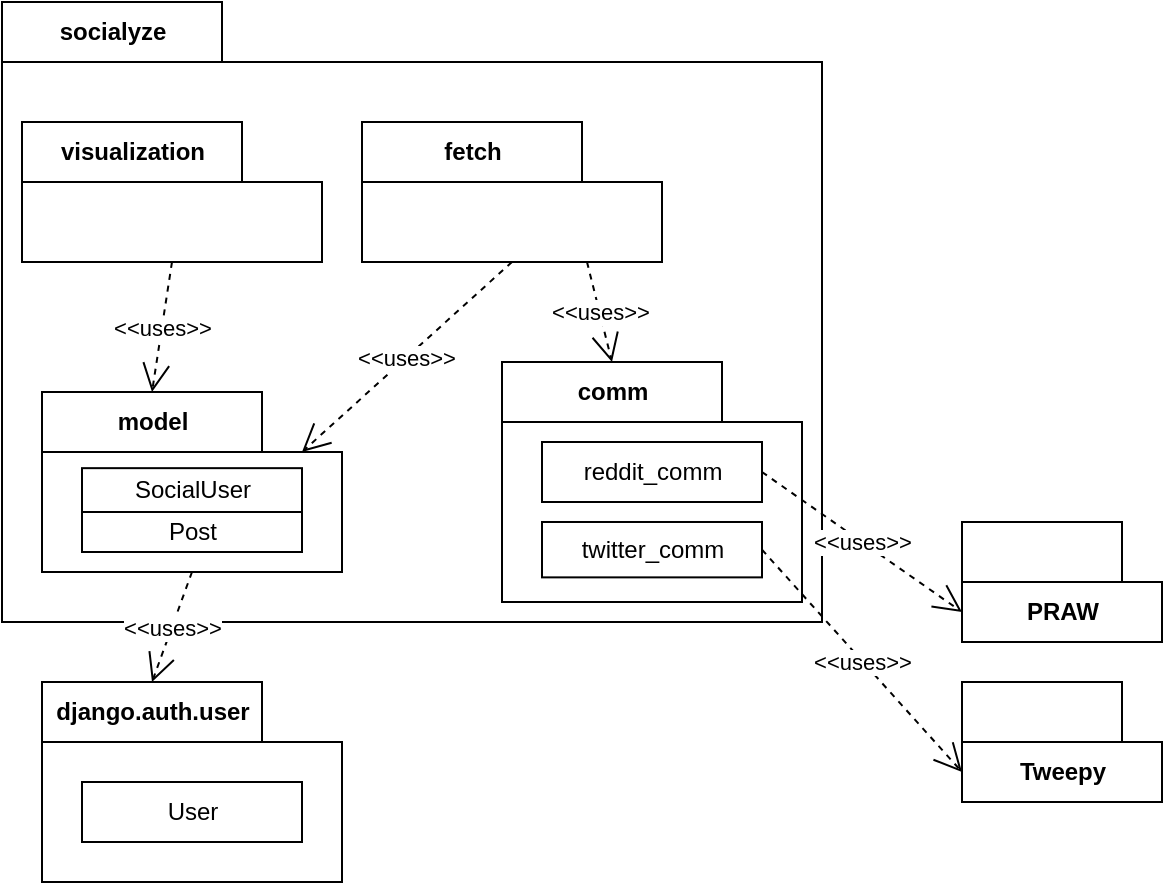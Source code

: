 <mxfile version="13.9.9" type="device"><diagram id="Nc1bqJgZh4h160_hGMW-" name="Page-1"><mxGraphModel dx="749" dy="563" grid="1" gridSize="10" guides="1" tooltips="1" connect="1" arrows="1" fold="1" page="1" pageScale="1" pageWidth="827" pageHeight="1169" math="0" shadow="0"><root><mxCell id="0"/><mxCell id="1" parent="0"/><mxCell id="Vlu4TRJYNXQCNWvqamQb-2" value="socialyze" style="shape=folder;fontStyle=1;tabWidth=110;tabHeight=30;tabPosition=left;html=1;boundedLbl=1;labelInHeader=1;" vertex="1" parent="1"><mxGeometry x="170" y="50" width="410" height="310" as="geometry"/></mxCell><mxCell id="Vlu4TRJYNXQCNWvqamQb-4" value="comm" style="shape=folder;fontStyle=1;tabWidth=110;tabHeight=30;tabPosition=left;html=1;boundedLbl=1;labelInHeader=1;" vertex="1" parent="1"><mxGeometry x="420" y="230" width="150" height="120" as="geometry"/></mxCell><mxCell id="Vlu4TRJYNXQCNWvqamQb-5" value="reddit_comm" style="html=1;" vertex="1" parent="Vlu4TRJYNXQCNWvqamQb-4"><mxGeometry width="110" height="30" relative="1" as="geometry"><mxPoint x="20" y="40" as="offset"/></mxGeometry></mxCell><mxCell id="Vlu4TRJYNXQCNWvqamQb-8" value="twitter_comm" style="html=1;" vertex="1" parent="Vlu4TRJYNXQCNWvqamQb-4"><mxGeometry x="20" y="79.996" width="110" height="27.692" as="geometry"/></mxCell><mxCell id="Vlu4TRJYNXQCNWvqamQb-9" value="PRAW" style="shape=folder;fontStyle=1;tabWidth=80;tabHeight=30;tabPosition=left;html=1;boundedLbl=1;" vertex="1" parent="1"><mxGeometry x="650" y="310" width="100" height="60" as="geometry"/></mxCell><mxCell id="Vlu4TRJYNXQCNWvqamQb-10" value="Tweepy" style="shape=folder;fontStyle=1;tabWidth=80;tabHeight=30;tabPosition=left;html=1;boundedLbl=1;" vertex="1" parent="1"><mxGeometry x="650" y="390" width="100" height="60" as="geometry"/></mxCell><mxCell id="Vlu4TRJYNXQCNWvqamQb-12" value="&amp;lt;&amp;lt;uses&amp;gt;&amp;gt;" style="endArrow=open;endSize=12;dashed=1;html=1;entryX=0;entryY=0;entryDx=0;entryDy=45;entryPerimeter=0;exitX=1;exitY=0.5;exitDx=0;exitDy=0;" edge="1" parent="1" source="Vlu4TRJYNXQCNWvqamQb-5" target="Vlu4TRJYNXQCNWvqamQb-9"><mxGeometry width="160" relative="1" as="geometry"><mxPoint x="420" y="250" as="sourcePoint"/><mxPoint x="580" y="250" as="targetPoint"/></mxGeometry></mxCell><mxCell id="Vlu4TRJYNXQCNWvqamQb-13" value="&amp;lt;&amp;lt;uses&amp;gt;&amp;gt;" style="endArrow=open;endSize=12;dashed=1;html=1;entryX=0;entryY=0;entryDx=0;entryDy=45;entryPerimeter=0;exitX=1;exitY=0.5;exitDx=0;exitDy=0;" edge="1" parent="1" source="Vlu4TRJYNXQCNWvqamQb-8" target="Vlu4TRJYNXQCNWvqamQb-10"><mxGeometry width="160" relative="1" as="geometry"><mxPoint x="560" y="295" as="sourcePoint"/><mxPoint x="660" y="365" as="targetPoint"/></mxGeometry></mxCell><mxCell id="Vlu4TRJYNXQCNWvqamQb-14" value="model" style="shape=folder;fontStyle=1;tabWidth=110;tabHeight=30;tabPosition=left;html=1;boundedLbl=1;labelInHeader=1;" vertex="1" parent="1"><mxGeometry x="190" y="245" width="150" height="90" as="geometry"/></mxCell><mxCell id="Vlu4TRJYNXQCNWvqamQb-20" value="SocialUser" style="html=1;" vertex="1" parent="Vlu4TRJYNXQCNWvqamQb-14"><mxGeometry x="20" y="38.08" width="110" height="21.92" as="geometry"/></mxCell><mxCell id="Vlu4TRJYNXQCNWvqamQb-21" value="Post" style="html=1;" vertex="1" parent="Vlu4TRJYNXQCNWvqamQb-14"><mxGeometry x="20" y="60" width="110" height="20" as="geometry"/></mxCell><mxCell id="Vlu4TRJYNXQCNWvqamQb-16" value="django.auth.user" style="shape=folder;fontStyle=1;tabWidth=110;tabHeight=30;tabPosition=left;html=1;boundedLbl=1;labelInHeader=1;" vertex="1" parent="1"><mxGeometry x="190" y="390" width="150" height="100" as="geometry"/></mxCell><mxCell id="Vlu4TRJYNXQCNWvqamQb-17" value="User" style="html=1;" vertex="1" parent="Vlu4TRJYNXQCNWvqamQb-16"><mxGeometry width="110" height="30" relative="1" as="geometry"><mxPoint x="20" y="50" as="offset"/></mxGeometry></mxCell><mxCell id="Vlu4TRJYNXQCNWvqamQb-18" value="&amp;lt;&amp;lt;uses&amp;gt;&amp;gt;" style="endArrow=open;endSize=12;dashed=1;html=1;exitX=0.5;exitY=1;exitDx=0;exitDy=0;exitPerimeter=0;entryX=0;entryY=0;entryDx=55;entryDy=0;entryPerimeter=0;" edge="1" parent="1" source="Vlu4TRJYNXQCNWvqamQb-14" target="Vlu4TRJYNXQCNWvqamQb-16"><mxGeometry width="160" relative="1" as="geometry"><mxPoint x="420" y="250" as="sourcePoint"/><mxPoint x="580" y="250" as="targetPoint"/></mxGeometry></mxCell><mxCell id="Vlu4TRJYNXQCNWvqamQb-22" value="fetch" style="shape=folder;fontStyle=1;tabWidth=110;tabHeight=30;tabPosition=left;html=1;boundedLbl=1;labelInHeader=1;" vertex="1" parent="1"><mxGeometry x="350" y="110" width="150" height="70" as="geometry"/></mxCell><mxCell id="Vlu4TRJYNXQCNWvqamQb-24" value="&amp;lt;&amp;lt;uses&amp;gt;&amp;gt;" style="endArrow=open;endSize=12;dashed=1;html=1;exitX=0.5;exitY=1;exitDx=0;exitDy=0;exitPerimeter=0;entryX=0;entryY=0;entryDx=130;entryDy=30;entryPerimeter=0;" edge="1" parent="1" source="Vlu4TRJYNXQCNWvqamQb-22" target="Vlu4TRJYNXQCNWvqamQb-14"><mxGeometry width="160" relative="1" as="geometry"><mxPoint x="460" y="430" as="sourcePoint"/><mxPoint x="390" y="380" as="targetPoint"/></mxGeometry></mxCell><mxCell id="Vlu4TRJYNXQCNWvqamQb-25" value="&amp;lt;&amp;lt;uses&amp;gt;&amp;gt;" style="endArrow=open;endSize=12;dashed=1;html=1;exitX=0.75;exitY=1;exitDx=0;exitDy=0;exitPerimeter=0;entryX=0;entryY=0;entryDx=55;entryDy=0;entryPerimeter=0;" edge="1" parent="1" source="Vlu4TRJYNXQCNWvqamQb-22" target="Vlu4TRJYNXQCNWvqamQb-4"><mxGeometry width="160" relative="1" as="geometry"><mxPoint x="275" y="190" as="sourcePoint"/><mxPoint x="255" y="255" as="targetPoint"/></mxGeometry></mxCell><mxCell id="Vlu4TRJYNXQCNWvqamQb-26" value="visualization" style="shape=folder;fontStyle=1;tabWidth=110;tabHeight=30;tabPosition=left;html=1;boundedLbl=1;labelInHeader=1;" vertex="1" parent="1"><mxGeometry x="180" y="110" width="150" height="70" as="geometry"/></mxCell><mxCell id="Vlu4TRJYNXQCNWvqamQb-28" value="&amp;lt;&amp;lt;uses&amp;gt;&amp;gt;" style="endArrow=open;endSize=12;dashed=1;html=1;exitX=0.5;exitY=1;exitDx=0;exitDy=0;exitPerimeter=0;entryX=0;entryY=0;entryDx=55;entryDy=0;entryPerimeter=0;" edge="1" parent="1" source="Vlu4TRJYNXQCNWvqamQb-26" target="Vlu4TRJYNXQCNWvqamQb-14"><mxGeometry width="160" relative="1" as="geometry"><mxPoint x="435" y="190" as="sourcePoint"/><mxPoint x="330" y="285" as="targetPoint"/></mxGeometry></mxCell></root></mxGraphModel></diagram></mxfile>